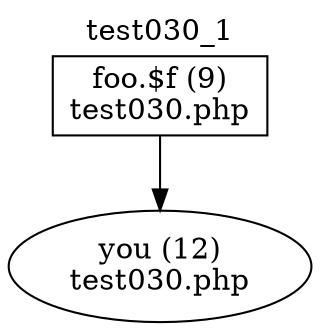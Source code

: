 digraph cfg {
  label="test030_1";
  labelloc=t;
  n1 [shape=box, label="foo.$f (9)\ntest030.php"];
  n2 [shape=ellipse, label="you (12)\ntest030.php"];
  n1 -> n2;
}
